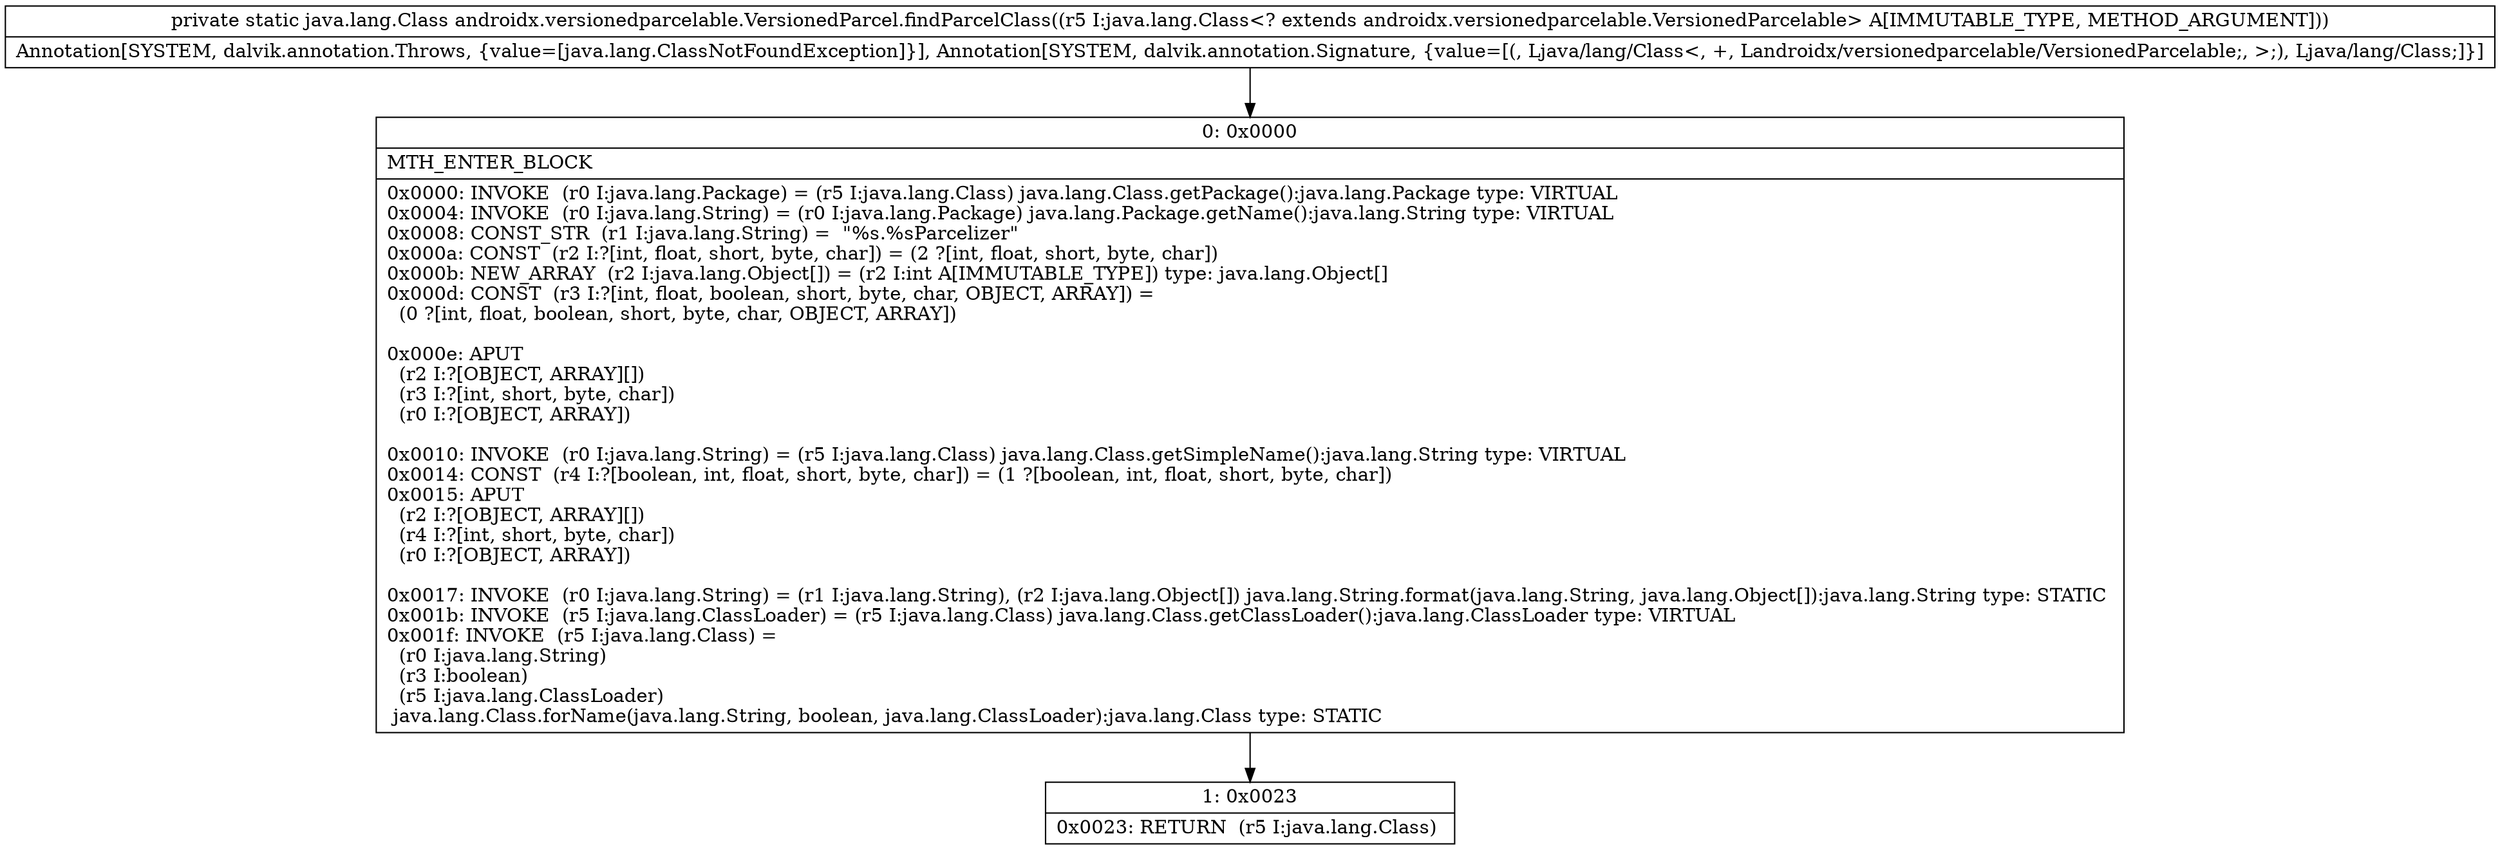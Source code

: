 digraph "CFG forandroidx.versionedparcelable.VersionedParcel.findParcelClass(Ljava\/lang\/Class;)Ljava\/lang\/Class;" {
Node_0 [shape=record,label="{0\:\ 0x0000|MTH_ENTER_BLOCK\l|0x0000: INVOKE  (r0 I:java.lang.Package) = (r5 I:java.lang.Class) java.lang.Class.getPackage():java.lang.Package type: VIRTUAL \l0x0004: INVOKE  (r0 I:java.lang.String) = (r0 I:java.lang.Package) java.lang.Package.getName():java.lang.String type: VIRTUAL \l0x0008: CONST_STR  (r1 I:java.lang.String) =  \"%s.%sParcelizer\" \l0x000a: CONST  (r2 I:?[int, float, short, byte, char]) = (2 ?[int, float, short, byte, char]) \l0x000b: NEW_ARRAY  (r2 I:java.lang.Object[]) = (r2 I:int A[IMMUTABLE_TYPE]) type: java.lang.Object[] \l0x000d: CONST  (r3 I:?[int, float, boolean, short, byte, char, OBJECT, ARRAY]) = \l  (0 ?[int, float, boolean, short, byte, char, OBJECT, ARRAY])\l \l0x000e: APUT  \l  (r2 I:?[OBJECT, ARRAY][])\l  (r3 I:?[int, short, byte, char])\l  (r0 I:?[OBJECT, ARRAY])\l \l0x0010: INVOKE  (r0 I:java.lang.String) = (r5 I:java.lang.Class) java.lang.Class.getSimpleName():java.lang.String type: VIRTUAL \l0x0014: CONST  (r4 I:?[boolean, int, float, short, byte, char]) = (1 ?[boolean, int, float, short, byte, char]) \l0x0015: APUT  \l  (r2 I:?[OBJECT, ARRAY][])\l  (r4 I:?[int, short, byte, char])\l  (r0 I:?[OBJECT, ARRAY])\l \l0x0017: INVOKE  (r0 I:java.lang.String) = (r1 I:java.lang.String), (r2 I:java.lang.Object[]) java.lang.String.format(java.lang.String, java.lang.Object[]):java.lang.String type: STATIC \l0x001b: INVOKE  (r5 I:java.lang.ClassLoader) = (r5 I:java.lang.Class) java.lang.Class.getClassLoader():java.lang.ClassLoader type: VIRTUAL \l0x001f: INVOKE  (r5 I:java.lang.Class) = \l  (r0 I:java.lang.String)\l  (r3 I:boolean)\l  (r5 I:java.lang.ClassLoader)\l java.lang.Class.forName(java.lang.String, boolean, java.lang.ClassLoader):java.lang.Class type: STATIC \l}"];
Node_1 [shape=record,label="{1\:\ 0x0023|0x0023: RETURN  (r5 I:java.lang.Class) \l}"];
MethodNode[shape=record,label="{private static java.lang.Class androidx.versionedparcelable.VersionedParcel.findParcelClass((r5 I:java.lang.Class\<? extends androidx.versionedparcelable.VersionedParcelable\> A[IMMUTABLE_TYPE, METHOD_ARGUMENT]))  | Annotation[SYSTEM, dalvik.annotation.Throws, \{value=[java.lang.ClassNotFoundException]\}], Annotation[SYSTEM, dalvik.annotation.Signature, \{value=[(, Ljava\/lang\/Class\<, +, Landroidx\/versionedparcelable\/VersionedParcelable;, \>;), Ljava\/lang\/Class;]\}]\l}"];
MethodNode -> Node_0;
Node_0 -> Node_1;
}


